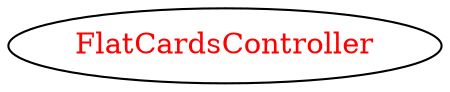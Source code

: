 digraph dependencyGraph {
 concentrate=true;
 ranksep="2.0";
 rankdir="LR"; 
 splines="ortho";
"FlatCardsController" [fontcolor="red"];
}